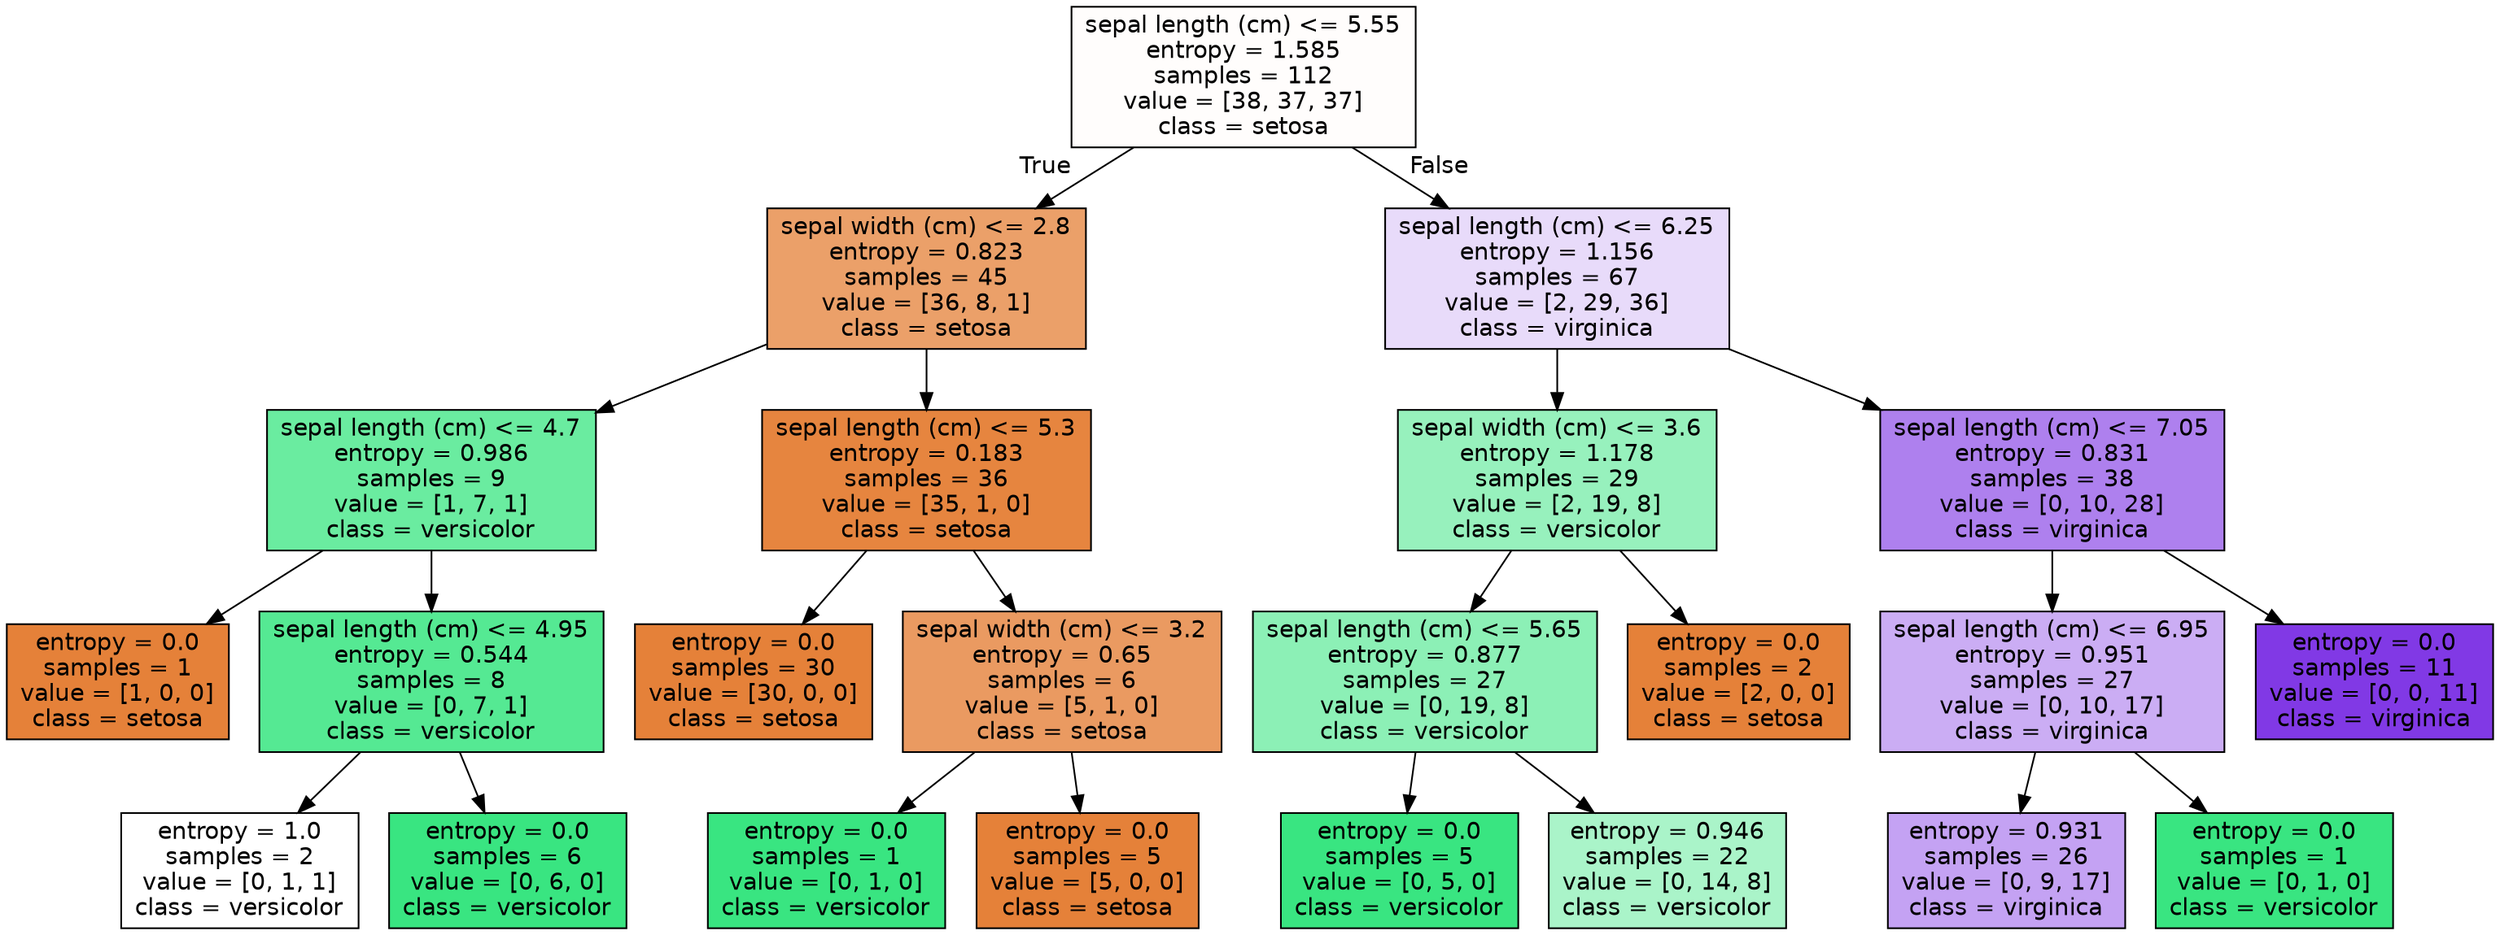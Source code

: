 digraph Tree {
node [shape=box, style="filled", color="black", fontname="helvetica"] ;
edge [fontname="helvetica"] ;
0 [label="sepal length (cm) <= 5.55\nentropy = 1.585\nsamples = 112\nvalue = [38, 37, 37]\nclass = setosa", fillcolor="#fffdfc"] ;
1 [label="sepal width (cm) <= 2.8\nentropy = 0.823\nsamples = 45\nvalue = [36, 8, 1]\nclass = setosa", fillcolor="#eba069"] ;
0 -> 1 [labeldistance=2.5, labelangle=45, headlabel="True"] ;
2 [label="sepal length (cm) <= 4.7\nentropy = 0.986\nsamples = 9\nvalue = [1, 7, 1]\nclass = versicolor", fillcolor="#6aeca0"] ;
1 -> 2 ;
3 [label="entropy = 0.0\nsamples = 1\nvalue = [1, 0, 0]\nclass = setosa", fillcolor="#e58139"] ;
2 -> 3 ;
4 [label="sepal length (cm) <= 4.95\nentropy = 0.544\nsamples = 8\nvalue = [0, 7, 1]\nclass = versicolor", fillcolor="#55e993"] ;
2 -> 4 ;
5 [label="entropy = 1.0\nsamples = 2\nvalue = [0, 1, 1]\nclass = versicolor", fillcolor="#ffffff"] ;
4 -> 5 ;
6 [label="entropy = 0.0\nsamples = 6\nvalue = [0, 6, 0]\nclass = versicolor", fillcolor="#39e581"] ;
4 -> 6 ;
7 [label="sepal length (cm) <= 5.3\nentropy = 0.183\nsamples = 36\nvalue = [35, 1, 0]\nclass = setosa", fillcolor="#e6853f"] ;
1 -> 7 ;
8 [label="entropy = 0.0\nsamples = 30\nvalue = [30, 0, 0]\nclass = setosa", fillcolor="#e58139"] ;
7 -> 8 ;
9 [label="sepal width (cm) <= 3.2\nentropy = 0.65\nsamples = 6\nvalue = [5, 1, 0]\nclass = setosa", fillcolor="#ea9a61"] ;
7 -> 9 ;
10 [label="entropy = 0.0\nsamples = 1\nvalue = [0, 1, 0]\nclass = versicolor", fillcolor="#39e581"] ;
9 -> 10 ;
11 [label="entropy = 0.0\nsamples = 5\nvalue = [5, 0, 0]\nclass = setosa", fillcolor="#e58139"] ;
9 -> 11 ;
12 [label="sepal length (cm) <= 6.25\nentropy = 1.156\nsamples = 67\nvalue = [2, 29, 36]\nclass = virginica", fillcolor="#e8dbfa"] ;
0 -> 12 [labeldistance=2.5, labelangle=-45, headlabel="False"] ;
13 [label="sepal width (cm) <= 3.6\nentropy = 1.178\nsamples = 29\nvalue = [2, 19, 8]\nclass = versicolor", fillcolor="#97f1bd"] ;
12 -> 13 ;
14 [label="sepal length (cm) <= 5.65\nentropy = 0.877\nsamples = 27\nvalue = [0, 19, 8]\nclass = versicolor", fillcolor="#8cf0b6"] ;
13 -> 14 ;
15 [label="entropy = 0.0\nsamples = 5\nvalue = [0, 5, 0]\nclass = versicolor", fillcolor="#39e581"] ;
14 -> 15 ;
16 [label="entropy = 0.946\nsamples = 22\nvalue = [0, 14, 8]\nclass = versicolor", fillcolor="#aaf4c9"] ;
14 -> 16 ;
17 [label="entropy = 0.0\nsamples = 2\nvalue = [2, 0, 0]\nclass = setosa", fillcolor="#e58139"] ;
13 -> 17 ;
18 [label="sepal length (cm) <= 7.05\nentropy = 0.831\nsamples = 38\nvalue = [0, 10, 28]\nclass = virginica", fillcolor="#ae80ee"] ;
12 -> 18 ;
19 [label="sepal length (cm) <= 6.95\nentropy = 0.951\nsamples = 27\nvalue = [0, 10, 17]\nclass = virginica", fillcolor="#cbadf4"] ;
18 -> 19 ;
20 [label="entropy = 0.931\nsamples = 26\nvalue = [0, 9, 17]\nclass = virginica", fillcolor="#c4a2f3"] ;
19 -> 20 ;
21 [label="entropy = 0.0\nsamples = 1\nvalue = [0, 1, 0]\nclass = versicolor", fillcolor="#39e581"] ;
19 -> 21 ;
22 [label="entropy = 0.0\nsamples = 11\nvalue = [0, 0, 11]\nclass = virginica", fillcolor="#8139e5"] ;
18 -> 22 ;
}
